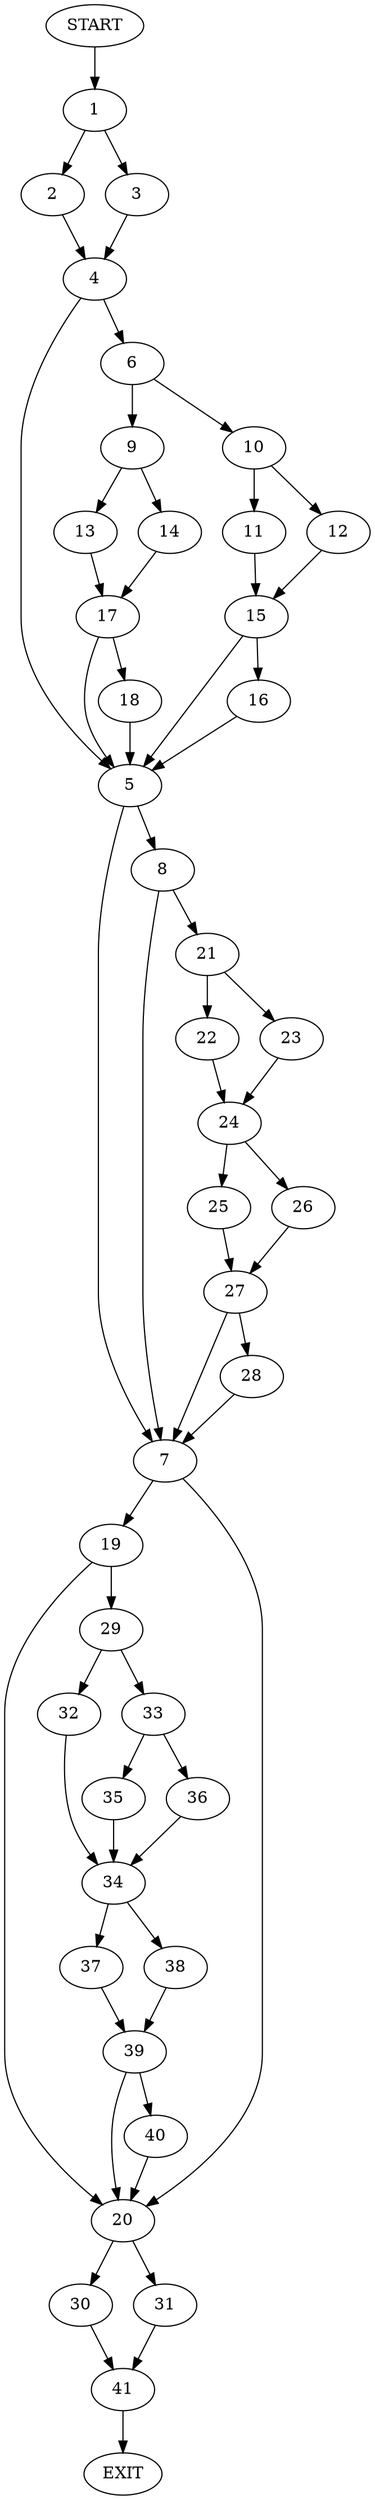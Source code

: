 digraph {
0 [label="START"]
42 [label="EXIT"]
0 -> 1
1 -> 2
1 -> 3
2 -> 4
3 -> 4
4 -> 5
4 -> 6
5 -> 7
5 -> 8
6 -> 9
6 -> 10
10 -> 11
10 -> 12
9 -> 13
9 -> 14
11 -> 15
12 -> 15
15 -> 16
15 -> 5
16 -> 5
13 -> 17
14 -> 17
17 -> 5
17 -> 18
18 -> 5
7 -> 19
7 -> 20
8 -> 21
8 -> 7
21 -> 22
21 -> 23
23 -> 24
22 -> 24
24 -> 25
24 -> 26
25 -> 27
26 -> 27
27 -> 28
27 -> 7
28 -> 7
19 -> 20
19 -> 29
20 -> 30
20 -> 31
29 -> 32
29 -> 33
32 -> 34
33 -> 35
33 -> 36
34 -> 37
34 -> 38
35 -> 34
36 -> 34
37 -> 39
38 -> 39
39 -> 20
39 -> 40
40 -> 20
30 -> 41
31 -> 41
41 -> 42
}
